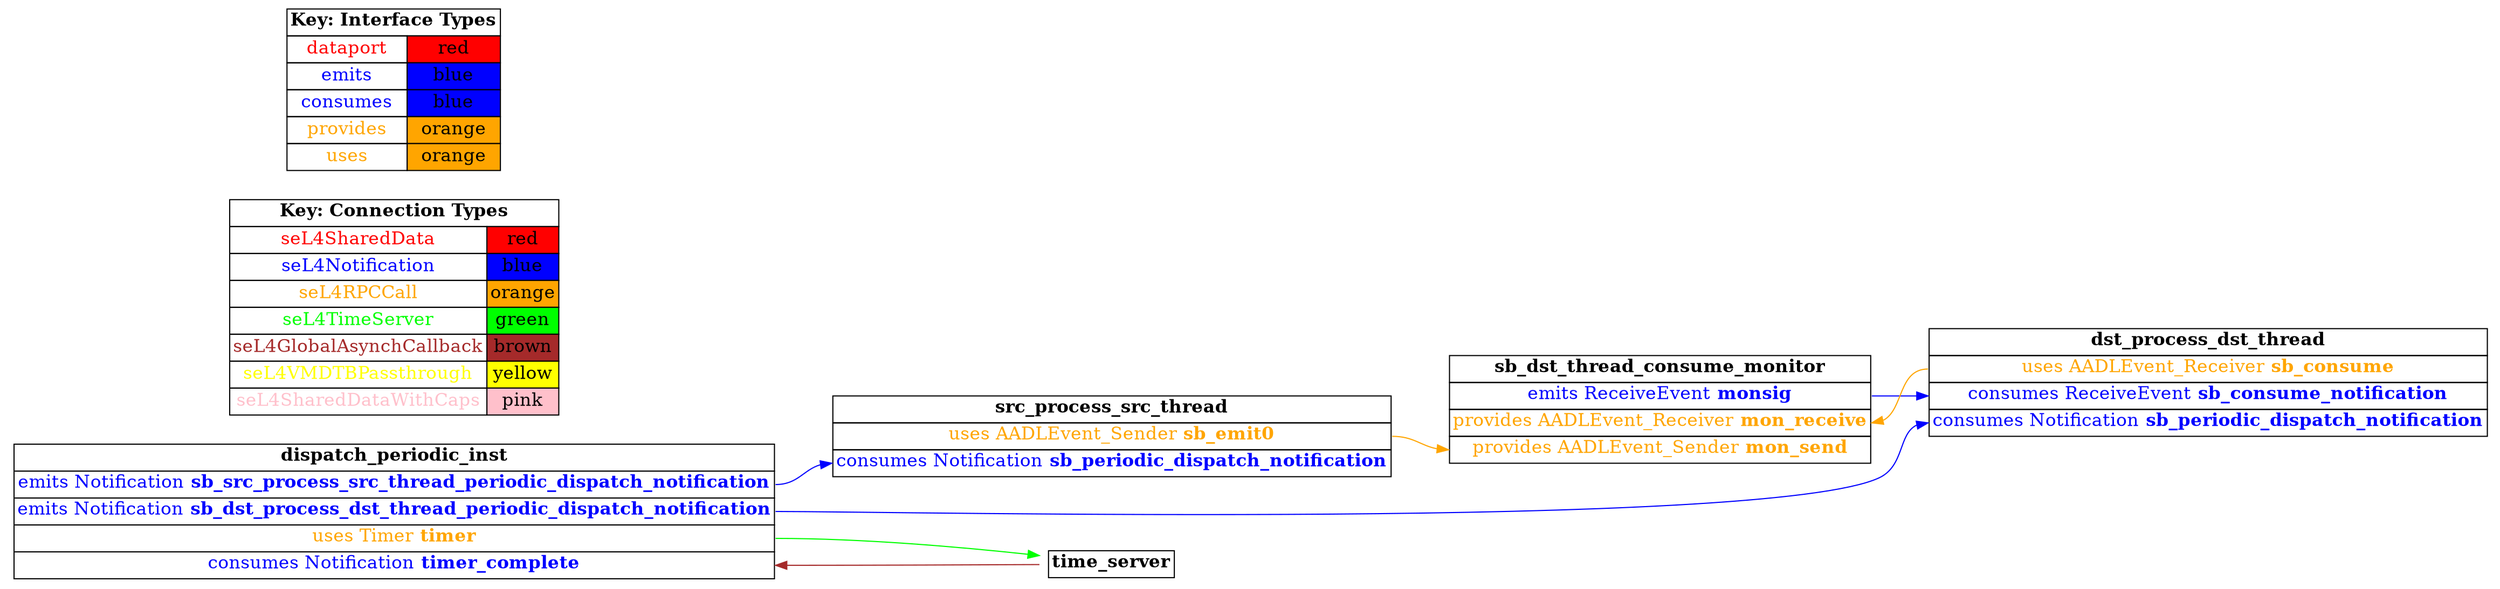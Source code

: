 digraph g {
graph [
  overlap = false,
  rankdir = "LR"
];
node [
  fontsize = "16",
  shape = "ellipse"
];
edge [
];

src_process_src_thread [
  label=<
    <TABLE BORDER="0" CELLBORDER="1" CELLSPACING="0">
      <TR><TD><B>src_process_src_thread</B></TD></TR>
      <TR><TD PORT="sb_emit0"><FONT COLOR="orange">uses AADLEvent_Sender <B>sb_emit0</B></FONT></TD></TR>
      <TR><TD PORT="sb_periodic_dispatch_notification"><FONT COLOR="blue">consumes Notification <B>sb_periodic_dispatch_notification</B></FONT></TD></TR>"
    </TABLE>
  >
  shape=plaintext
];

sb_dst_thread_consume_monitor [
  label=<
    <TABLE BORDER="0" CELLBORDER="1" CELLSPACING="0">
      <TR><TD><B>sb_dst_thread_consume_monitor</B></TD></TR>
      <TR><TD PORT="monsig"><FONT COLOR="blue">emits ReceiveEvent <B>monsig</B></FONT></TD></TR>
      <TR><TD PORT="mon_receive"><FONT COLOR="orange">provides AADLEvent_Receiver <B>mon_receive</B></FONT></TD></TR>
      <TR><TD PORT="mon_send"><FONT COLOR="orange">provides AADLEvent_Sender <B>mon_send</B></FONT></TD></TR>"
    </TABLE>
  >
  shape=plaintext
];

dst_process_dst_thread [
  label=<
    <TABLE BORDER="0" CELLBORDER="1" CELLSPACING="0">
      <TR><TD><B>dst_process_dst_thread</B></TD></TR>
      <TR><TD PORT="sb_consume"><FONT COLOR="orange">uses AADLEvent_Receiver <B>sb_consume</B></FONT></TD></TR>
      <TR><TD PORT="sb_consume_notification"><FONT COLOR="blue">consumes ReceiveEvent <B>sb_consume_notification</B></FONT></TD></TR>
      <TR><TD PORT="sb_periodic_dispatch_notification"><FONT COLOR="blue">consumes Notification <B>sb_periodic_dispatch_notification</B></FONT></TD></TR>"
    </TABLE>
  >
  shape=plaintext
];

dispatch_periodic_inst [
  label=<
    <TABLE BORDER="0" CELLBORDER="1" CELLSPACING="0">
      <TR><TD><B>dispatch_periodic_inst</B></TD></TR>
      <TR><TD PORT="sb_src_process_src_thread_periodic_dispatch_notification"><FONT COLOR="blue">emits Notification <B>sb_src_process_src_thread_periodic_dispatch_notification</B></FONT></TD></TR>
      <TR><TD PORT="sb_dst_process_dst_thread_periodic_dispatch_notification"><FONT COLOR="blue">emits Notification <B>sb_dst_process_dst_thread_periodic_dispatch_notification</B></FONT></TD></TR>
      <TR><TD PORT="timer"><FONT COLOR="orange">uses Timer <B>timer</B></FONT></TD></TR>
      <TR><TD PORT="timer_complete"><FONT COLOR="blue">consumes Notification <B>timer_complete</B></FONT></TD></TR>"
    </TABLE>
  >
  shape=plaintext
];

time_server [
  label=<
    <TABLE BORDER="0" CELLBORDER="1" CELLSPACING="0">
      <TR><TD><B>time_server</B></TD></TR>"
    </TABLE>
  >
  shape=plaintext
];

connectiontypekey [
  label=<
   <TABLE BORDER="0" CELLBORDER="1" CELLSPACING="0">
     <TR><TD COLSPAN="2"><B>Key: Connection Types</B></TD></TR>
     <TR><TD><FONT COLOR="red">seL4SharedData</FONT></TD><TD BGCOLOR="red">red</TD></TR>
     <TR><TD><FONT COLOR="blue">seL4Notification</FONT></TD><TD BGCOLOR="blue">blue</TD></TR>
     <TR><TD><FONT COLOR="orange">seL4RPCCall</FONT></TD><TD BGCOLOR="orange">orange</TD></TR>
     <TR><TD><FONT COLOR="green">seL4TimeServer</FONT></TD><TD BGCOLOR="green">green</TD></TR>
     <TR><TD><FONT COLOR="brown">seL4GlobalAsynchCallback</FONT></TD><TD BGCOLOR="brown">brown</TD></TR>
     <TR><TD><FONT COLOR="yellow">seL4VMDTBPassthrough</FONT></TD><TD BGCOLOR="yellow">yellow</TD></TR>
     <TR><TD><FONT COLOR="pink">seL4SharedDataWithCaps</FONT></TD><TD BGCOLOR="pink">pink</TD></TR>
   </TABLE>
  >
  shape=plaintext
];

interfacetypekey [
  label=<
   <TABLE BORDER="0" CELLBORDER="1" CELLSPACING="0">
     <TR><TD COLSPAN="2"><B>Key: Interface Types</B></TD></TR>
     <TR><TD><FONT COLOR="red">dataport</FONT></TD><TD BGCOLOR="red">red</TD></TR>
     <TR><TD><FONT COLOR="blue">emits</FONT></TD><TD BGCOLOR="blue">blue</TD></TR>
     <TR><TD><FONT COLOR="blue">consumes</FONT></TD><TD BGCOLOR="blue">blue</TD></TR>
     <TR><TD><FONT COLOR="orange">provides</FONT></TD><TD BGCOLOR="orange">orange</TD></TR>
     <TR><TD><FONT COLOR="orange">uses</FONT></TD><TD BGCOLOR="orange">orange</TD></TR>
   </TABLE>
  >
  shape=plaintext
];

"src_process_src_thread":sb_emit0 -> "sb_dst_thread_consume_monitor":mon_send [
  color="orange"
  //label = "seL4RPCCall"
  id = conn1

];

"dst_process_dst_thread":sb_consume -> "sb_dst_thread_consume_monitor":mon_receive [
  color="orange"
  //label = "seL4RPCCall"
  id = conn2

];

"sb_dst_thread_consume_monitor":monsig -> "dst_process_dst_thread":sb_consume_notification [
  color="blue"
  //label = "seL4Notification"
  id = conn3

];

"dispatch_periodic_inst":sb_src_process_src_thread_periodic_dispatch_notification -> "src_process_src_thread":sb_periodic_dispatch_notification [
  color="blue"
  //label = "seL4Notification"
  id = conn4

];

"dispatch_periodic_inst":sb_dst_process_dst_thread_periodic_dispatch_notification -> "dst_process_dst_thread":sb_periodic_dispatch_notification [
  color="blue"
  //label = "seL4Notification"
  id = conn5

];

"dispatch_periodic_inst":timer -> "time_server":the_timer [
  color="green"
  //label = "seL4TimeServer"
  id = conn6

];

"time_server":timer_notification -> "dispatch_periodic_inst":timer_complete [
  color="brown"
  //label = "seL4GlobalAsynchCallback"
  id = conn7

];

}